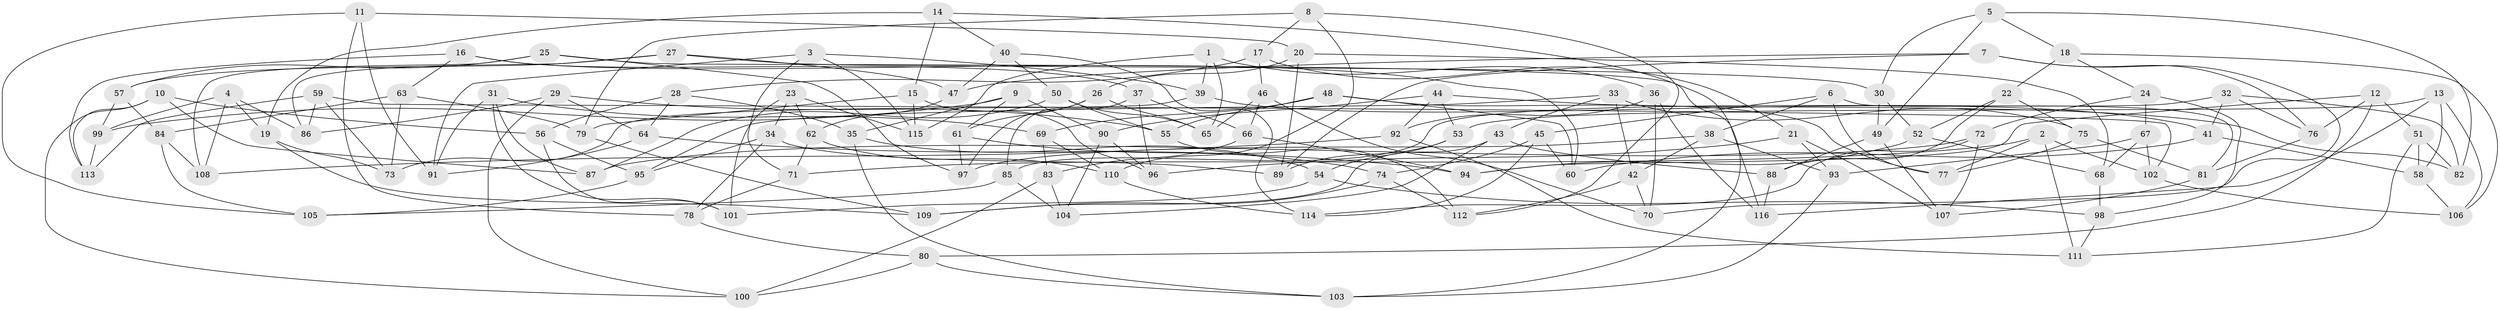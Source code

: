 // Generated by graph-tools (version 1.1) at 2025/50/03/09/25 03:50:55]
// undirected, 116 vertices, 232 edges
graph export_dot {
graph [start="1"]
  node [color=gray90,style=filled];
  1;
  2;
  3;
  4;
  5;
  6;
  7;
  8;
  9;
  10;
  11;
  12;
  13;
  14;
  15;
  16;
  17;
  18;
  19;
  20;
  21;
  22;
  23;
  24;
  25;
  26;
  27;
  28;
  29;
  30;
  31;
  32;
  33;
  34;
  35;
  36;
  37;
  38;
  39;
  40;
  41;
  42;
  43;
  44;
  45;
  46;
  47;
  48;
  49;
  50;
  51;
  52;
  53;
  54;
  55;
  56;
  57;
  58;
  59;
  60;
  61;
  62;
  63;
  64;
  65;
  66;
  67;
  68;
  69;
  70;
  71;
  72;
  73;
  74;
  75;
  76;
  77;
  78;
  79;
  80;
  81;
  82;
  83;
  84;
  85;
  86;
  87;
  88;
  89;
  90;
  91;
  92;
  93;
  94;
  95;
  96;
  97;
  98;
  99;
  100;
  101;
  102;
  103;
  104;
  105;
  106;
  107;
  108;
  109;
  110;
  111;
  112;
  113;
  114;
  115;
  116;
  1 -- 36;
  1 -- 39;
  1 -- 115;
  1 -- 65;
  2 -- 102;
  2 -- 77;
  2 -- 71;
  2 -- 111;
  3 -- 115;
  3 -- 39;
  3 -- 91;
  3 -- 71;
  4 -- 19;
  4 -- 108;
  4 -- 99;
  4 -- 86;
  5 -- 82;
  5 -- 49;
  5 -- 18;
  5 -- 30;
  6 -- 45;
  6 -- 81;
  6 -- 38;
  6 -- 77;
  7 -- 76;
  7 -- 89;
  7 -- 47;
  7 -- 70;
  8 -- 17;
  8 -- 79;
  8 -- 110;
  8 -- 112;
  9 -- 99;
  9 -- 90;
  9 -- 35;
  9 -- 61;
  10 -- 113;
  10 -- 56;
  10 -- 100;
  10 -- 87;
  11 -- 78;
  11 -- 91;
  11 -- 20;
  11 -- 105;
  12 -- 51;
  12 -- 76;
  12 -- 80;
  12 -- 94;
  13 -- 53;
  13 -- 58;
  13 -- 116;
  13 -- 106;
  14 -- 103;
  14 -- 40;
  14 -- 15;
  14 -- 19;
  15 -- 96;
  15 -- 115;
  15 -- 79;
  16 -- 60;
  16 -- 37;
  16 -- 113;
  16 -- 63;
  17 -- 21;
  17 -- 28;
  17 -- 46;
  18 -- 106;
  18 -- 24;
  18 -- 22;
  19 -- 109;
  19 -- 73;
  20 -- 26;
  20 -- 89;
  20 -- 68;
  21 -- 93;
  21 -- 96;
  21 -- 107;
  22 -- 52;
  22 -- 88;
  22 -- 75;
  23 -- 34;
  23 -- 101;
  23 -- 62;
  23 -- 115;
  24 -- 98;
  24 -- 72;
  24 -- 67;
  25 -- 116;
  25 -- 97;
  25 -- 57;
  25 -- 108;
  26 -- 65;
  26 -- 61;
  26 -- 97;
  27 -- 57;
  27 -- 86;
  27 -- 30;
  27 -- 47;
  28 -- 56;
  28 -- 35;
  28 -- 64;
  29 -- 86;
  29 -- 55;
  29 -- 64;
  29 -- 100;
  30 -- 49;
  30 -- 52;
  31 -- 69;
  31 -- 87;
  31 -- 91;
  31 -- 101;
  32 -- 76;
  32 -- 41;
  32 -- 82;
  32 -- 85;
  33 -- 42;
  33 -- 95;
  33 -- 43;
  33 -- 75;
  34 -- 78;
  34 -- 95;
  34 -- 89;
  35 -- 54;
  35 -- 103;
  36 -- 92;
  36 -- 70;
  36 -- 116;
  37 -- 85;
  37 -- 96;
  37 -- 66;
  38 -- 42;
  38 -- 97;
  38 -- 93;
  39 -- 73;
  39 -- 41;
  40 -- 50;
  40 -- 47;
  40 -- 114;
  41 -- 58;
  41 -- 60;
  42 -- 112;
  42 -- 70;
  43 -- 104;
  43 -- 88;
  43 -- 109;
  44 -- 82;
  44 -- 90;
  44 -- 53;
  44 -- 92;
  45 -- 60;
  45 -- 114;
  45 -- 74;
  46 -- 66;
  46 -- 70;
  46 -- 65;
  47 -- 62;
  48 -- 69;
  48 -- 60;
  48 -- 55;
  48 -- 77;
  49 -- 107;
  49 -- 88;
  50 -- 55;
  50 -- 87;
  50 -- 65;
  51 -- 82;
  51 -- 111;
  51 -- 58;
  52 -- 94;
  52 -- 68;
  53 -- 54;
  53 -- 89;
  54 -- 101;
  54 -- 98;
  55 -- 112;
  56 -- 95;
  56 -- 101;
  57 -- 99;
  57 -- 84;
  58 -- 106;
  59 -- 73;
  59 -- 113;
  59 -- 86;
  59 -- 102;
  61 -- 97;
  61 -- 74;
  62 -- 110;
  62 -- 71;
  63 -- 84;
  63 -- 79;
  63 -- 73;
  64 -- 94;
  64 -- 91;
  66 -- 83;
  66 -- 94;
  67 -- 102;
  67 -- 68;
  67 -- 93;
  68 -- 98;
  69 -- 83;
  69 -- 110;
  71 -- 78;
  72 -- 114;
  72 -- 107;
  72 -- 87;
  74 -- 109;
  74 -- 112;
  75 -- 81;
  75 -- 77;
  76 -- 81;
  78 -- 80;
  79 -- 109;
  80 -- 100;
  80 -- 103;
  81 -- 107;
  83 -- 104;
  83 -- 100;
  84 -- 108;
  84 -- 105;
  85 -- 105;
  85 -- 104;
  88 -- 116;
  90 -- 104;
  90 -- 96;
  92 -- 108;
  92 -- 111;
  93 -- 103;
  95 -- 105;
  98 -- 111;
  99 -- 113;
  102 -- 106;
  110 -- 114;
}
